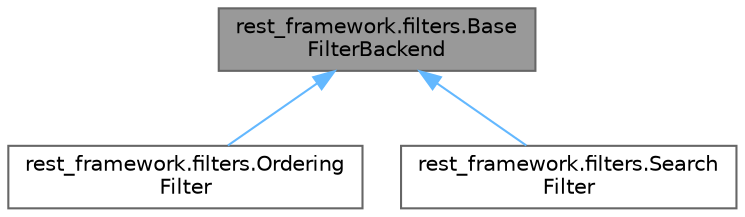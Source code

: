 digraph "rest_framework.filters.BaseFilterBackend"
{
 // LATEX_PDF_SIZE
  bgcolor="transparent";
  edge [fontname=Helvetica,fontsize=10,labelfontname=Helvetica,labelfontsize=10];
  node [fontname=Helvetica,fontsize=10,shape=box,height=0.2,width=0.4];
  Node1 [id="Node000001",label="rest_framework.filters.Base\lFilterBackend",height=0.2,width=0.4,color="gray40", fillcolor="grey60", style="filled", fontcolor="black",tooltip=" "];
  Node1 -> Node2 [id="edge3_Node000001_Node000002",dir="back",color="steelblue1",style="solid",tooltip=" "];
  Node2 [id="Node000002",label="rest_framework.filters.Ordering\lFilter",height=0.2,width=0.4,color="gray40", fillcolor="white", style="filled",URL="$classrest__framework_1_1filters_1_1OrderingFilter.html",tooltip=" "];
  Node1 -> Node3 [id="edge4_Node000001_Node000003",dir="back",color="steelblue1",style="solid",tooltip=" "];
  Node3 [id="Node000003",label="rest_framework.filters.Search\lFilter",height=0.2,width=0.4,color="gray40", fillcolor="white", style="filled",URL="$classrest__framework_1_1filters_1_1SearchFilter.html",tooltip=" "];
}
